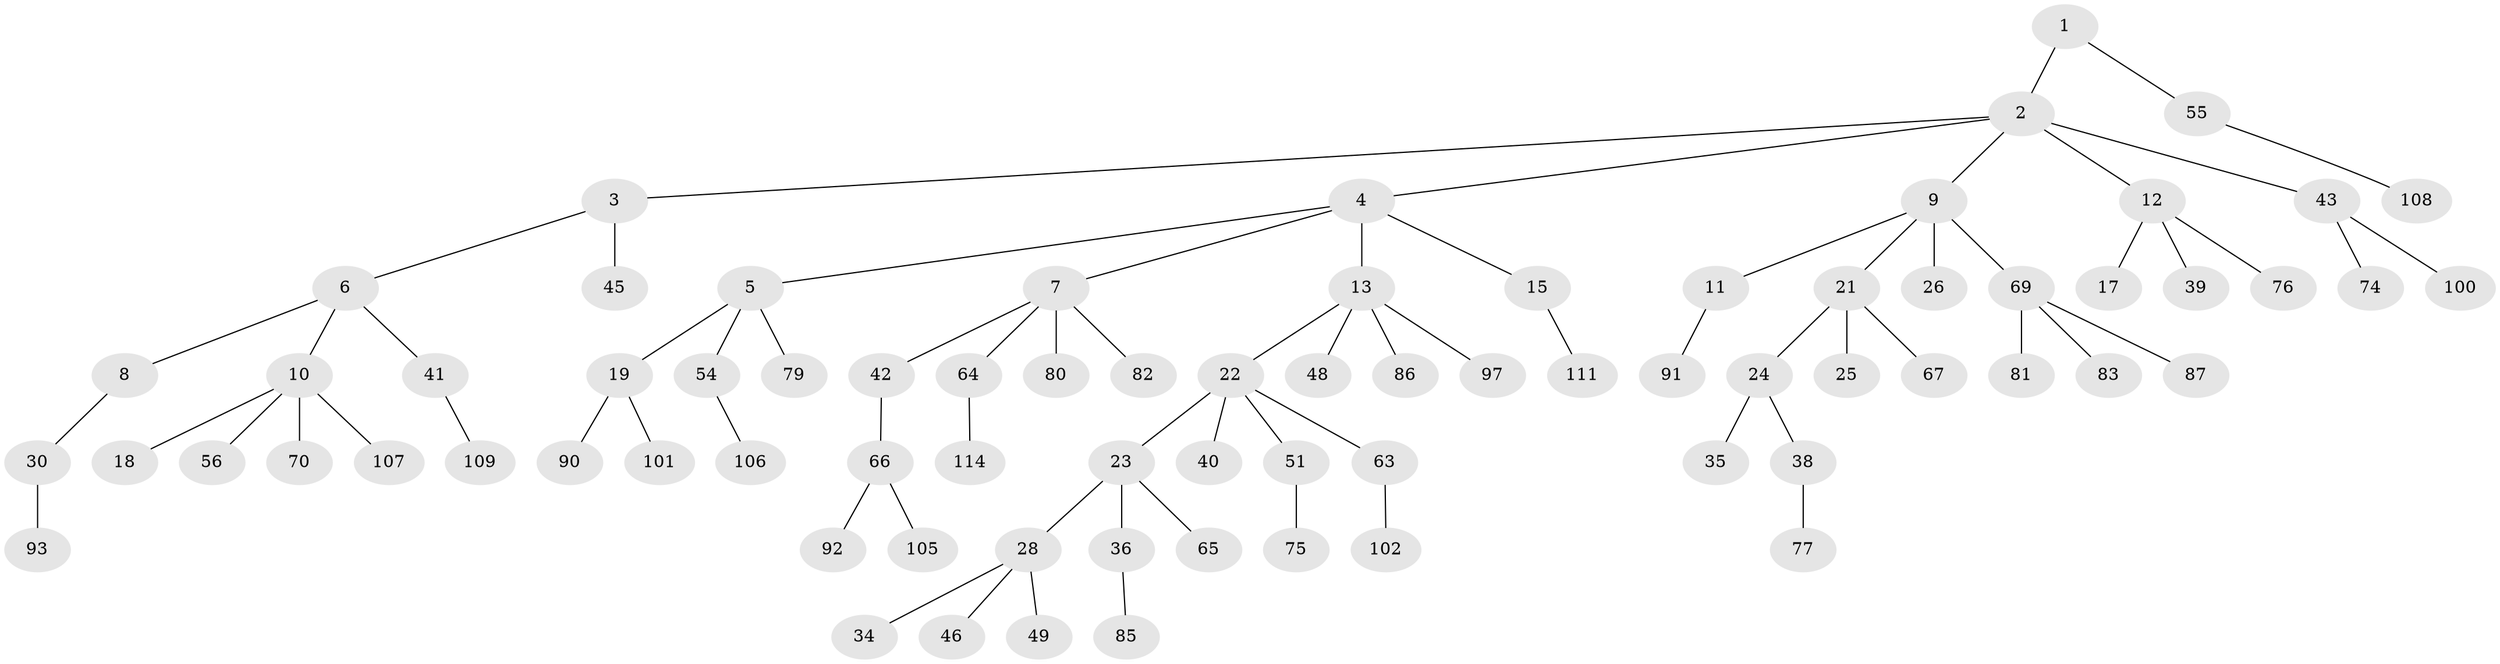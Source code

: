 // Generated by graph-tools (version 1.1) at 2025/24/03/03/25 07:24:08]
// undirected, 76 vertices, 75 edges
graph export_dot {
graph [start="1"]
  node [color=gray90,style=filled];
  1;
  2 [super="+59"];
  3 [super="+95"];
  4 [super="+31"];
  5 [super="+20"];
  6;
  7 [super="+44"];
  8 [super="+33"];
  9 [super="+61"];
  10 [super="+16"];
  11 [super="+14"];
  12 [super="+29"];
  13 [super="+62"];
  15 [super="+32"];
  17 [super="+94"];
  18;
  19 [super="+58"];
  21;
  22 [super="+104"];
  23 [super="+27"];
  24;
  25 [super="+103"];
  26 [super="+37"];
  28 [super="+53"];
  30;
  34 [super="+47"];
  35 [super="+50"];
  36 [super="+52"];
  38 [super="+68"];
  39;
  40;
  41 [super="+57"];
  42 [super="+89"];
  43 [super="+60"];
  45;
  46 [super="+112"];
  48 [super="+113"];
  49;
  51;
  54 [super="+73"];
  55 [super="+78"];
  56;
  63 [super="+72"];
  64 [super="+99"];
  65 [super="+110"];
  66 [super="+71"];
  67 [super="+96"];
  69 [super="+84"];
  70;
  74;
  75 [super="+98"];
  76;
  77;
  79;
  80;
  81;
  82;
  83;
  85;
  86 [super="+88"];
  87;
  90;
  91;
  92;
  93;
  97;
  100;
  101;
  102;
  105;
  106;
  107;
  108;
  109;
  111;
  114;
  1 -- 2;
  1 -- 55;
  2 -- 3;
  2 -- 4;
  2 -- 9;
  2 -- 12;
  2 -- 43;
  3 -- 6;
  3 -- 45;
  4 -- 5;
  4 -- 7;
  4 -- 13;
  4 -- 15;
  5 -- 19;
  5 -- 54;
  5 -- 79;
  6 -- 8;
  6 -- 10;
  6 -- 41;
  7 -- 42;
  7 -- 64;
  7 -- 82;
  7 -- 80;
  8 -- 30;
  9 -- 11;
  9 -- 21;
  9 -- 26;
  9 -- 69;
  10 -- 56;
  10 -- 107;
  10 -- 18;
  10 -- 70;
  11 -- 91;
  12 -- 17;
  12 -- 76;
  12 -- 39;
  13 -- 22;
  13 -- 48;
  13 -- 86;
  13 -- 97;
  15 -- 111;
  19 -- 90;
  19 -- 101;
  21 -- 24;
  21 -- 25;
  21 -- 67;
  22 -- 23;
  22 -- 40;
  22 -- 51;
  22 -- 63;
  23 -- 65;
  23 -- 28;
  23 -- 36;
  24 -- 35;
  24 -- 38;
  28 -- 34;
  28 -- 46;
  28 -- 49;
  30 -- 93;
  36 -- 85;
  38 -- 77;
  41 -- 109;
  42 -- 66;
  43 -- 74;
  43 -- 100;
  51 -- 75;
  54 -- 106;
  55 -- 108;
  63 -- 102;
  64 -- 114;
  66 -- 92;
  66 -- 105;
  69 -- 81;
  69 -- 83;
  69 -- 87;
}
